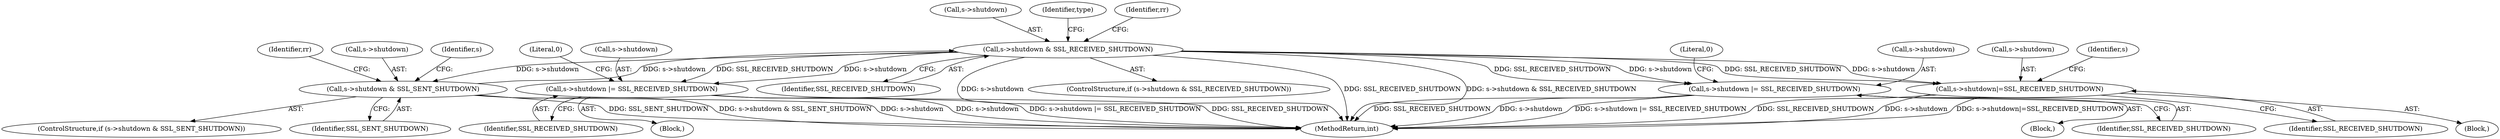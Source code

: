 digraph "0_openssl_103b171d8fc282ef435f8de9afbf7782e312961f_3@pointer" {
"1000454" [label="(Call,s->shutdown & SSL_RECEIVED_SHUTDOWN)"];
"1001286" [label="(Call,s->shutdown & SSL_SENT_SHUTDOWN)"];
"1000454" [label="(Call,s->shutdown & SSL_RECEIVED_SHUTDOWN)"];
"1000617" [label="(Call,s->shutdown |= SSL_RECEIVED_SHUTDOWN)"];
"1001173" [label="(Call,s->shutdown |= SSL_RECEIVED_SHUTDOWN)"];
"1001261" [label="(Call,s->shutdown|=SSL_RECEIVED_SHUTDOWN)"];
"1001287" [label="(Call,s->shutdown)"];
"1001261" [label="(Call,s->shutdown|=SSL_RECEIVED_SHUTDOWN)"];
"1000455" [label="(Call,s->shutdown)"];
"1000454" [label="(Call,s->shutdown & SSL_RECEIVED_SHUTDOWN)"];
"1001179" [label="(Literal,0)"];
"1000623" [label="(Literal,0)"];
"1001294" [label="(Identifier,s)"];
"1000458" [label="(Identifier,SSL_RECEIVED_SHUTDOWN)"];
"1001232" [label="(Block,)"];
"1001285" [label="(ControlStructure,if (s->shutdown & SSL_SENT_SHUTDOWN))"];
"1000453" [label="(ControlStructure,if (s->shutdown & SSL_RECEIVED_SHUTDOWN))"];
"1001307" [label="(Identifier,rr)"];
"1001286" [label="(Call,s->shutdown & SSL_SENT_SHUTDOWN)"];
"1001177" [label="(Identifier,SSL_RECEIVED_SHUTDOWN)"];
"1000618" [label="(Call,s->shutdown)"];
"1001290" [label="(Identifier,SSL_SENT_SHUTDOWN)"];
"1001707" [label="(MethodReturn,int)"];
"1000621" [label="(Identifier,SSL_RECEIVED_SHUTDOWN)"];
"1001265" [label="(Identifier,SSL_RECEIVED_SHUTDOWN)"];
"1001173" [label="(Call,s->shutdown |= SSL_RECEIVED_SHUTDOWN)"];
"1001268" [label="(Identifier,s)"];
"1000616" [label="(Block,)"];
"1001174" [label="(Call,s->shutdown)"];
"1001262" [label="(Call,s->shutdown)"];
"1001142" [label="(Block,)"];
"1000617" [label="(Call,s->shutdown |= SSL_RECEIVED_SHUTDOWN)"];
"1000474" [label="(Identifier,type)"];
"1000462" [label="(Identifier,rr)"];
"1000454" -> "1000453"  [label="AST: "];
"1000454" -> "1000458"  [label="CFG: "];
"1000455" -> "1000454"  [label="AST: "];
"1000458" -> "1000454"  [label="AST: "];
"1000462" -> "1000454"  [label="CFG: "];
"1000474" -> "1000454"  [label="CFG: "];
"1000454" -> "1001707"  [label="DDG: s->shutdown"];
"1000454" -> "1001707"  [label="DDG: SSL_RECEIVED_SHUTDOWN"];
"1000454" -> "1001707"  [label="DDG: s->shutdown & SSL_RECEIVED_SHUTDOWN"];
"1001286" -> "1000454"  [label="DDG: s->shutdown"];
"1000454" -> "1000617"  [label="DDG: s->shutdown"];
"1000454" -> "1000617"  [label="DDG: SSL_RECEIVED_SHUTDOWN"];
"1000454" -> "1001173"  [label="DDG: s->shutdown"];
"1000454" -> "1001173"  [label="DDG: SSL_RECEIVED_SHUTDOWN"];
"1000454" -> "1001261"  [label="DDG: s->shutdown"];
"1000454" -> "1001261"  [label="DDG: SSL_RECEIVED_SHUTDOWN"];
"1000454" -> "1001286"  [label="DDG: s->shutdown"];
"1001286" -> "1001285"  [label="AST: "];
"1001286" -> "1001290"  [label="CFG: "];
"1001287" -> "1001286"  [label="AST: "];
"1001290" -> "1001286"  [label="AST: "];
"1001294" -> "1001286"  [label="CFG: "];
"1001307" -> "1001286"  [label="CFG: "];
"1001286" -> "1001707"  [label="DDG: SSL_SENT_SHUTDOWN"];
"1001286" -> "1001707"  [label="DDG: s->shutdown & SSL_SENT_SHUTDOWN"];
"1001286" -> "1001707"  [label="DDG: s->shutdown"];
"1000617" -> "1000616"  [label="AST: "];
"1000617" -> "1000621"  [label="CFG: "];
"1000618" -> "1000617"  [label="AST: "];
"1000621" -> "1000617"  [label="AST: "];
"1000623" -> "1000617"  [label="CFG: "];
"1000617" -> "1001707"  [label="DDG: s->shutdown"];
"1000617" -> "1001707"  [label="DDG: s->shutdown |= SSL_RECEIVED_SHUTDOWN"];
"1000617" -> "1001707"  [label="DDG: SSL_RECEIVED_SHUTDOWN"];
"1001173" -> "1001142"  [label="AST: "];
"1001173" -> "1001177"  [label="CFG: "];
"1001174" -> "1001173"  [label="AST: "];
"1001177" -> "1001173"  [label="AST: "];
"1001179" -> "1001173"  [label="CFG: "];
"1001173" -> "1001707"  [label="DDG: SSL_RECEIVED_SHUTDOWN"];
"1001173" -> "1001707"  [label="DDG: s->shutdown |= SSL_RECEIVED_SHUTDOWN"];
"1001173" -> "1001707"  [label="DDG: s->shutdown"];
"1001261" -> "1001232"  [label="AST: "];
"1001261" -> "1001265"  [label="CFG: "];
"1001262" -> "1001261"  [label="AST: "];
"1001265" -> "1001261"  [label="AST: "];
"1001268" -> "1001261"  [label="CFG: "];
"1001261" -> "1001707"  [label="DDG: SSL_RECEIVED_SHUTDOWN"];
"1001261" -> "1001707"  [label="DDG: s->shutdown"];
"1001261" -> "1001707"  [label="DDG: s->shutdown|=SSL_RECEIVED_SHUTDOWN"];
}
